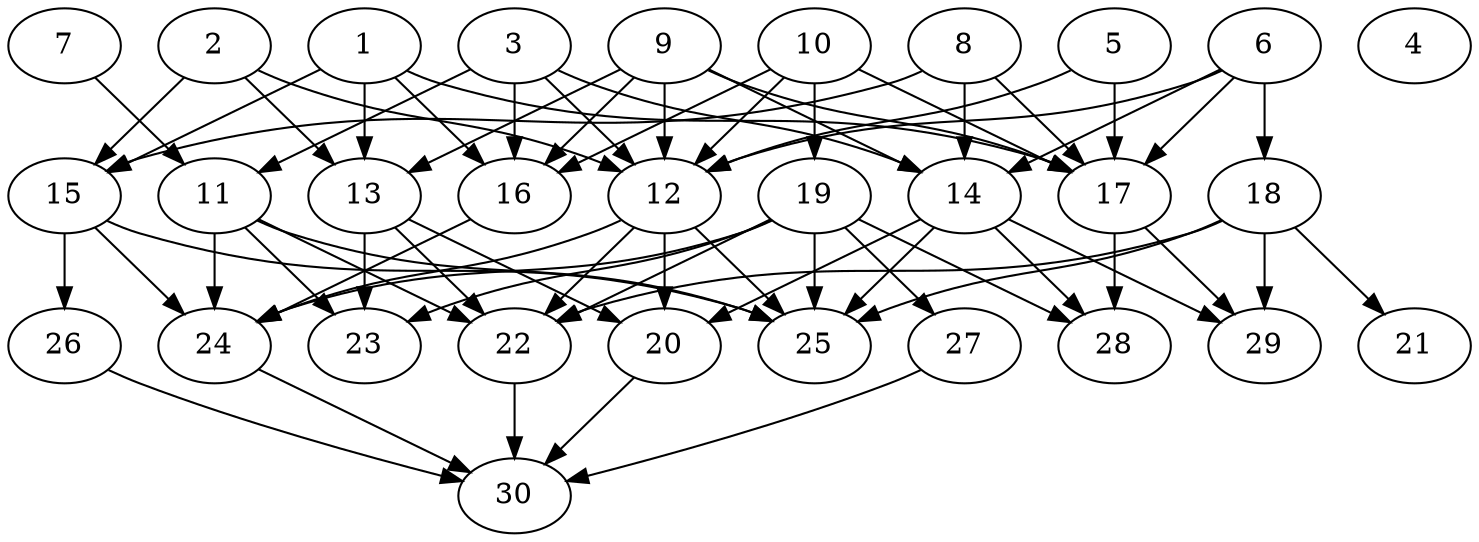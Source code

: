 // DAG automatically generated by daggen at Thu Oct  3 14:04:18 2019
// ./daggen --dot -n 30 --ccr 0.5 --fat 0.7 --regular 0.9 --density 0.6 --mindata 5242880 --maxdata 52428800 
digraph G {
  1 [size="38268928", alpha="0.13", expect_size="19134464"] 
  1 -> 13 [size ="19134464"]
  1 -> 15 [size ="19134464"]
  1 -> 16 [size ="19134464"]
  1 -> 17 [size ="19134464"]
  2 [size="64942080", alpha="0.04", expect_size="32471040"] 
  2 -> 12 [size ="32471040"]
  2 -> 13 [size ="32471040"]
  2 -> 15 [size ="32471040"]
  3 [size="48936960", alpha="0.02", expect_size="24468480"] 
  3 -> 11 [size ="24468480"]
  3 -> 12 [size ="24468480"]
  3 -> 14 [size ="24468480"]
  3 -> 16 [size ="24468480"]
  4 [size="69871616", alpha="0.13", expect_size="34935808"] 
  5 [size="91486208", alpha="0.04", expect_size="45743104"] 
  5 -> 12 [size ="45743104"]
  5 -> 17 [size ="45743104"]
  6 [size="39469056", alpha="0.05", expect_size="19734528"] 
  6 -> 12 [size ="19734528"]
  6 -> 14 [size ="19734528"]
  6 -> 17 [size ="19734528"]
  6 -> 18 [size ="19734528"]
  7 [size="24137728", alpha="0.10", expect_size="12068864"] 
  7 -> 11 [size ="12068864"]
  8 [size="40507392", alpha="0.17", expect_size="20253696"] 
  8 -> 14 [size ="20253696"]
  8 -> 15 [size ="20253696"]
  8 -> 17 [size ="20253696"]
  9 [size="19576832", alpha="0.14", expect_size="9788416"] 
  9 -> 12 [size ="9788416"]
  9 -> 13 [size ="9788416"]
  9 -> 14 [size ="9788416"]
  9 -> 16 [size ="9788416"]
  9 -> 17 [size ="9788416"]
  10 [size="100626432", alpha="0.05", expect_size="50313216"] 
  10 -> 12 [size ="50313216"]
  10 -> 16 [size ="50313216"]
  10 -> 17 [size ="50313216"]
  10 -> 19 [size ="50313216"]
  11 [size="42420224", alpha="0.14", expect_size="21210112"] 
  11 -> 22 [size ="21210112"]
  11 -> 23 [size ="21210112"]
  11 -> 24 [size ="21210112"]
  11 -> 25 [size ="21210112"]
  12 [size="11724800", alpha="0.16", expect_size="5862400"] 
  12 -> 20 [size ="5862400"]
  12 -> 22 [size ="5862400"]
  12 -> 24 [size ="5862400"]
  12 -> 25 [size ="5862400"]
  13 [size="30437376", alpha="0.10", expect_size="15218688"] 
  13 -> 20 [size ="15218688"]
  13 -> 22 [size ="15218688"]
  13 -> 23 [size ="15218688"]
  14 [size="39135232", alpha="0.16", expect_size="19567616"] 
  14 -> 20 [size ="19567616"]
  14 -> 25 [size ="19567616"]
  14 -> 28 [size ="19567616"]
  14 -> 29 [size ="19567616"]
  15 [size="101636096", alpha="0.11", expect_size="50818048"] 
  15 -> 24 [size ="50818048"]
  15 -> 25 [size ="50818048"]
  15 -> 26 [size ="50818048"]
  16 [size="27404288", alpha="0.15", expect_size="13702144"] 
  16 -> 24 [size ="13702144"]
  17 [size="52590592", alpha="0.04", expect_size="26295296"] 
  17 -> 28 [size ="26295296"]
  17 -> 29 [size ="26295296"]
  18 [size="99252224", alpha="0.11", expect_size="49626112"] 
  18 -> 21 [size ="49626112"]
  18 -> 22 [size ="49626112"]
  18 -> 25 [size ="49626112"]
  18 -> 29 [size ="49626112"]
  19 [size="83552256", alpha="0.17", expect_size="41776128"] 
  19 -> 22 [size ="41776128"]
  19 -> 23 [size ="41776128"]
  19 -> 24 [size ="41776128"]
  19 -> 25 [size ="41776128"]
  19 -> 27 [size ="41776128"]
  19 -> 28 [size ="41776128"]
  20 [size="57358336", alpha="0.02", expect_size="28679168"] 
  20 -> 30 [size ="28679168"]
  21 [size="78891008", alpha="0.14", expect_size="39445504"] 
  22 [size="50075648", alpha="0.17", expect_size="25037824"] 
  22 -> 30 [size ="25037824"]
  23 [size="33503232", alpha="0.09", expect_size="16751616"] 
  24 [size="78981120", alpha="0.13", expect_size="39490560"] 
  24 -> 30 [size ="39490560"]
  25 [size="60252160", alpha="0.14", expect_size="30126080"] 
  26 [size="17625088", alpha="0.01", expect_size="8812544"] 
  26 -> 30 [size ="8812544"]
  27 [size="90306560", alpha="0.11", expect_size="45153280"] 
  27 -> 30 [size ="45153280"]
  28 [size="16949248", alpha="0.08", expect_size="8474624"] 
  29 [size="69580800", alpha="0.06", expect_size="34790400"] 
  30 [size="53618688", alpha="0.04", expect_size="26809344"] 
}
